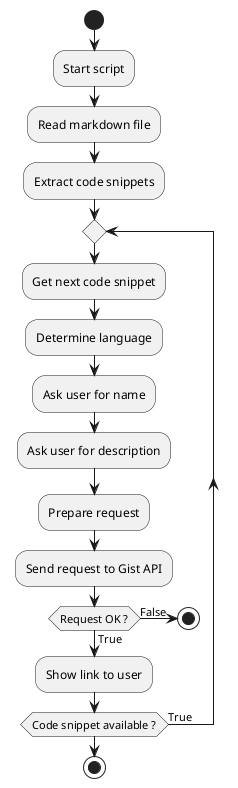 @startuml "Markdown2Gist"

start
:Start script;
:Read markdown file;
:Extract code snippets;

repeat
    :Get next code snippet;
    :Determine language;
    :Ask user for name;
    :Ask user for description;
    :Prepare request;
    :Send request to Gist API;

    if (Request OK ?) then (True)
        :Show link to user;
    else (False)
        stop
    endif
repeat while (Code snippet available ?) is (True)

stop

@enduml
